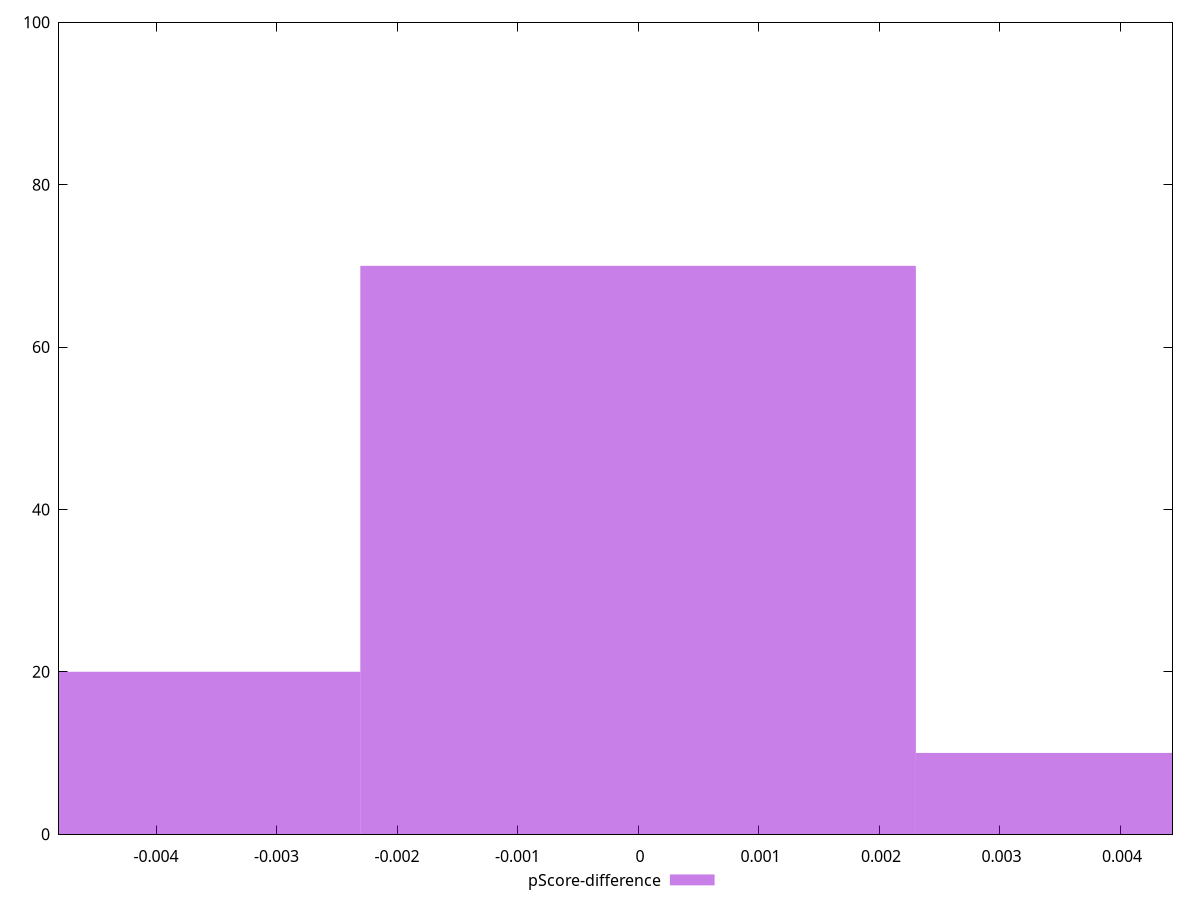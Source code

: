 reset

$pScoreDifference <<EOF
0 70
-0.004610612909804567 20
0.004610612909804567 10
EOF

set key outside below
set boxwidth 0.004610612909804567
set xrange [-0.0048058218153620436:0.004435223061212579]
set yrange [0:100]
set trange [0:100]
set style fill transparent solid 0.5 noborder
set terminal svg size 640, 490 enhanced background rgb 'white'
set output "reports/report_00032_2021-02-25T10-28-15.087Z/largest-contentful-paint/samples/agenda/pScore-difference/histogram.svg"

plot $pScoreDifference title "pScore-difference" with boxes

reset
